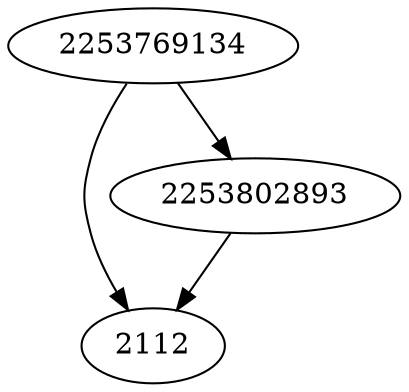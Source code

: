 strict digraph  {
2112;
2253802893;
2253769134;
2253802893 -> 2112;
2253769134 -> 2253802893;
2253769134 -> 2112;
}
